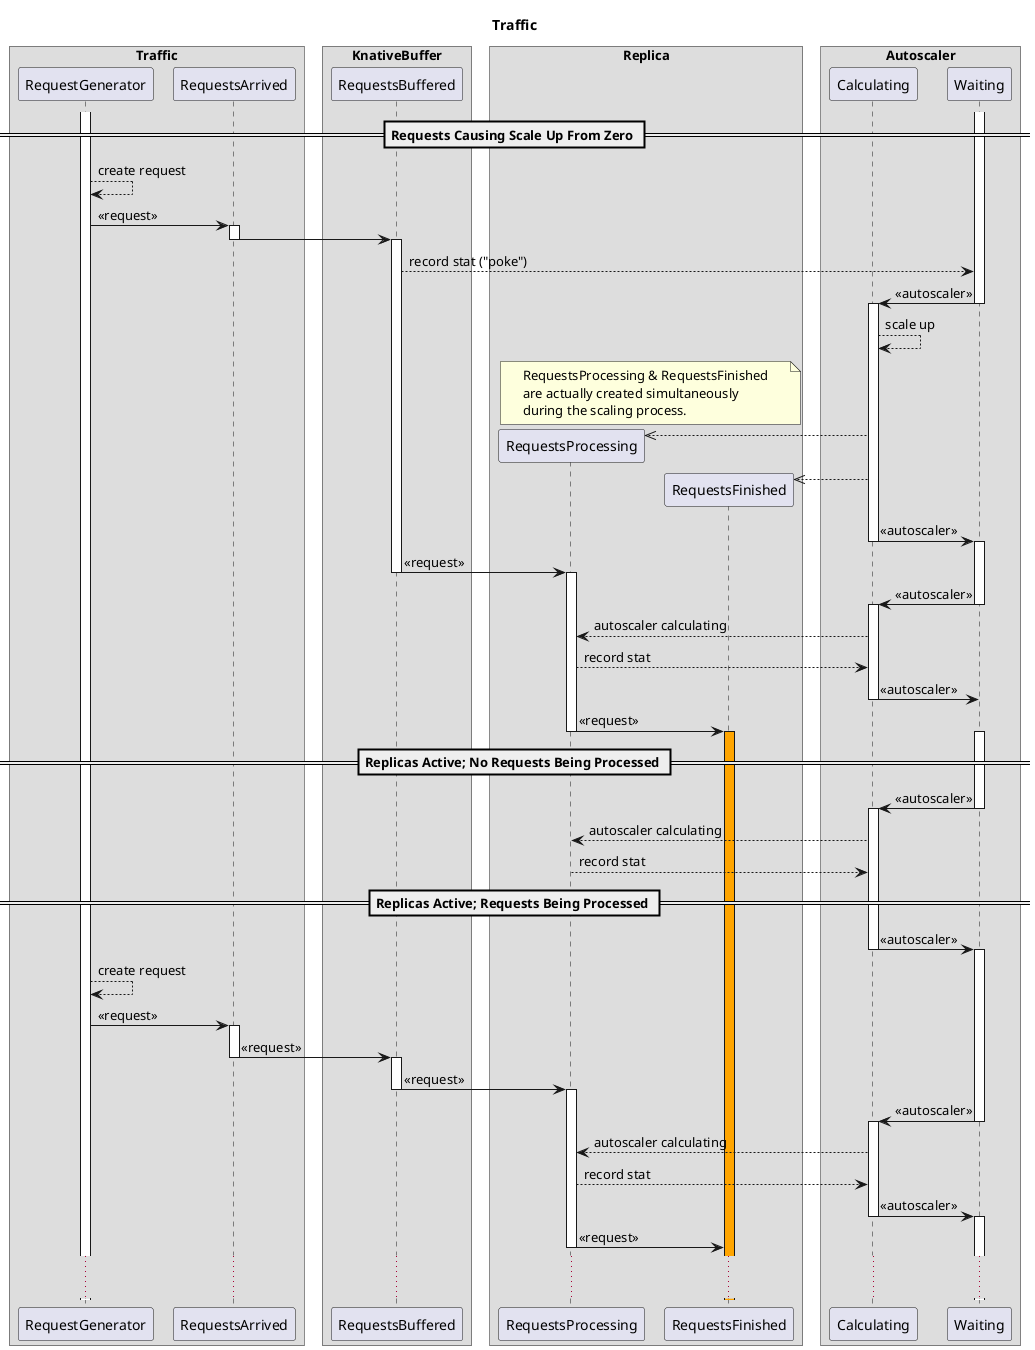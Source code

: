 @startuml

title Traffic

skinparam BoxPadding 8
skinparam ParticipantPadding 5

box "Traffic"
    participant RequestGenerator
    participant RequestsArrived
end box

box "KnativeBuffer"
    participant RequestsBuffered
end box

box "Replica"
    participant RequestsProcessing
    participant RequestsFinished
end box

box "Autoscaler"
    participant Calculating
    participant Waiting
end box

== Requests Causing Scale Up From Zero ==

activate Waiting
activate RequestGenerator
    RequestGenerator --> RequestGenerator: create request
    RequestGenerator -> RequestsArrived: <<request>>
activate RequestsArrived
    RequestsArrived -> RequestsBuffered
deactivate RequestsArrived
activate RequestsBuffered
    RequestsBuffered --> Waiting: record stat ("poke")
    Waiting -> Calculating: <<autoscaler>>
deactivate Waiting
activate Calculating
    Calculating --> Calculating: scale up
    note over RequestsProcessing, RequestsFinished
        RequestsProcessing & RequestsFinished
        are actually created simultaneously
        during the scaling process.
    end note
    Calculating -->> RequestsProcessing **
    Calculating -->> RequestsFinished **
    Calculating -> Waiting: <<autoscaler>>
deactivate Calculating
activate Waiting
    RequestsBuffered -> RequestsProcessing: <<request>>
deactivate RequestsBuffered
activate RequestsProcessing
    Waiting -> Calculating: <<autoscaler>>
deactivate Waiting
activate Calculating
    Calculating --> RequestsProcessing: autoscaler calculating
    RequestsProcessing --> Calculating: record stat
    Calculating -> Waiting: <<autoscaler>>
deactivate Calculating
    RequestsProcessing -> RequestsFinished: <<request>>
deactivate RequestsProcessing
activate Waiting
activate RequestsFinished #Orange

== Replicas Active; No Requests Being Processed ==

    Waiting -> Calculating: <<autoscaler>>
deactivate Waiting
activate Calculating
    Calculating --> RequestsProcessing: autoscaler calculating
    RequestsProcessing --> Calculating: record stat

== Replicas Active; Requests Being Processed ==

    Calculating -> Waiting: <<autoscaler>>
deactivate Calculating
activate Waiting
    RequestGenerator --> RequestGenerator: create request
    RequestGenerator -> RequestsArrived: <<request>>
activate RequestsArrived
    RequestsArrived -> RequestsBuffered: <<request>>
deactivate RequestsArrived
activate RequestsBuffered
    RequestsBuffered -> RequestsProcessing: <<request>>
deactivate RequestsBuffered
activate RequestsProcessing
    Waiting -> Calculating: <<autoscaler>>
deactivate Waiting
activate Calculating
    Calculating --> RequestsProcessing: autoscaler calculating
    RequestsProcessing --> Calculating: record stat
    Calculating -> Waiting: <<autoscaler>>
deactivate Calculating
activate Waiting
    RequestsProcessing -> RequestsFinished: <<request>>
deactivate RequestsProcessing
... ...
@enduml

